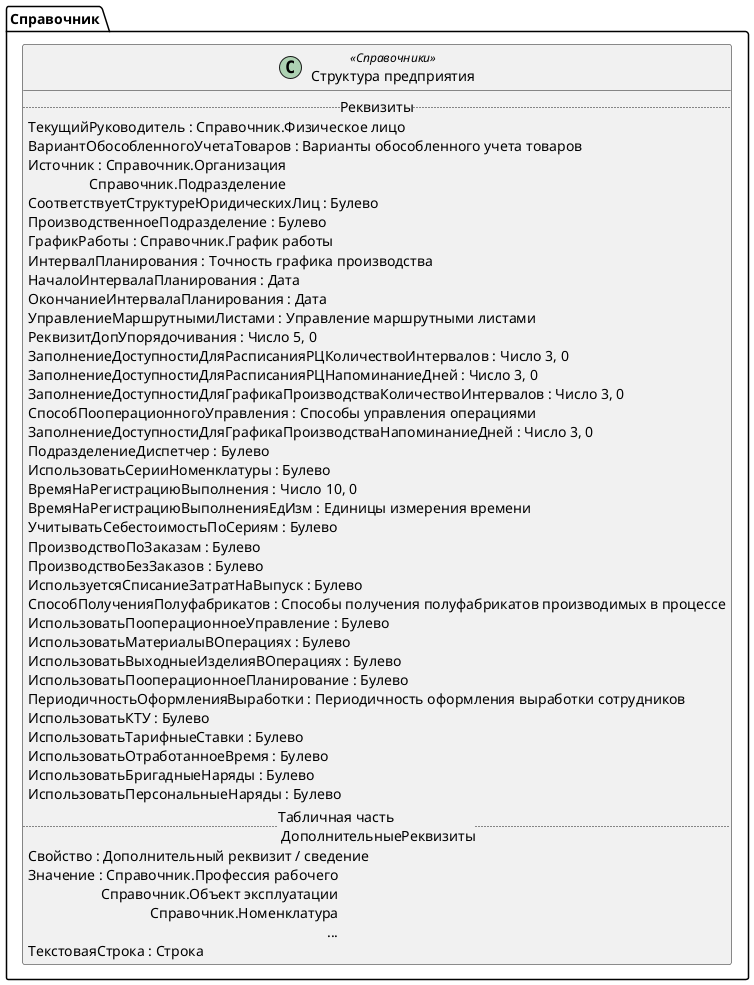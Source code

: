 ﻿@startuml СтруктураПредприятия
'!include templates.wsd
'..\include templates.wsd
class Справочник.СтруктураПредприятия as "Структура предприятия" <<Справочники>>
{
..Реквизиты..
ТекущийРуководитель : Справочник.Физическое лицо
ВариантОбособленногоУчетаТоваров : Варианты обособленного учета товаров
Источник : Справочник.Организация\rСправочник.Подразделение
СоответствуетСтруктуреЮридическихЛиц : Булево
ПроизводственноеПодразделение : Булево
ГрафикРаботы : Справочник.График работы
ИнтервалПланирования : Точность графика производства
НачалоИнтервалаПланирования : Дата
ОкончаниеИнтервалаПланирования : Дата
УправлениеМаршрутнымиЛистами : Управление маршрутными листами
РеквизитДопУпорядочивания : Число 5, 0
ЗаполнениеДоступностиДляРасписанияРЦКоличествоИнтервалов : Число 3, 0
ЗаполнениеДоступностиДляРасписанияРЦНапоминаниеДней : Число 3, 0
ЗаполнениеДоступностиДляГрафикаПроизводстваКоличествоИнтервалов : Число 3, 0
СпособПооперационногоУправления : Способы управления операциями
ЗаполнениеДоступностиДляГрафикаПроизводстваНапоминаниеДней : Число 3, 0
ПодразделениеДиспетчер : Булево
ИспользоватьСерииНоменклатуры : Булево
ВремяНаРегистрациюВыполнения : Число 10, 0
ВремяНаРегистрациюВыполненияЕдИзм : Единицы измерения времени
УчитыватьСебестоимостьПоСериям : Булево
ПроизводствоПоЗаказам : Булево
ПроизводствоБезЗаказов : Булево
ИспользуетсяСписаниеЗатратНаВыпуск : Булево
СпособПолученияПолуфабрикатов : Способы получения полуфабрикатов производимых в процессе
ИспользоватьПооперационноеУправление : Булево
ИспользоватьМатериалыВОперациях : Булево
ИспользоватьВыходныеИзделияВОперациях : Булево
ИспользоватьПооперационноеПланирование : Булево
ПериодичностьОформленияВыработки : Периодичность оформления выработки сотрудников
ИспользоватьКТУ : Булево
ИспользоватьТарифныеСтавки : Булево
ИспользоватьОтработанноеВремя : Булево
ИспользоватьБригадныеНаряды : Булево
ИспользоватьПерсональныеНаряды : Булево
..Табличная часть \n ДополнительныеРеквизиты..
Свойство : Дополнительный реквизит / сведение
Значение : Справочник.Профессия рабочего\rСправочник.Объект эксплуатации\rСправочник.Номенклатура\r...
ТекстоваяСтрока : Строка
}
@enduml
